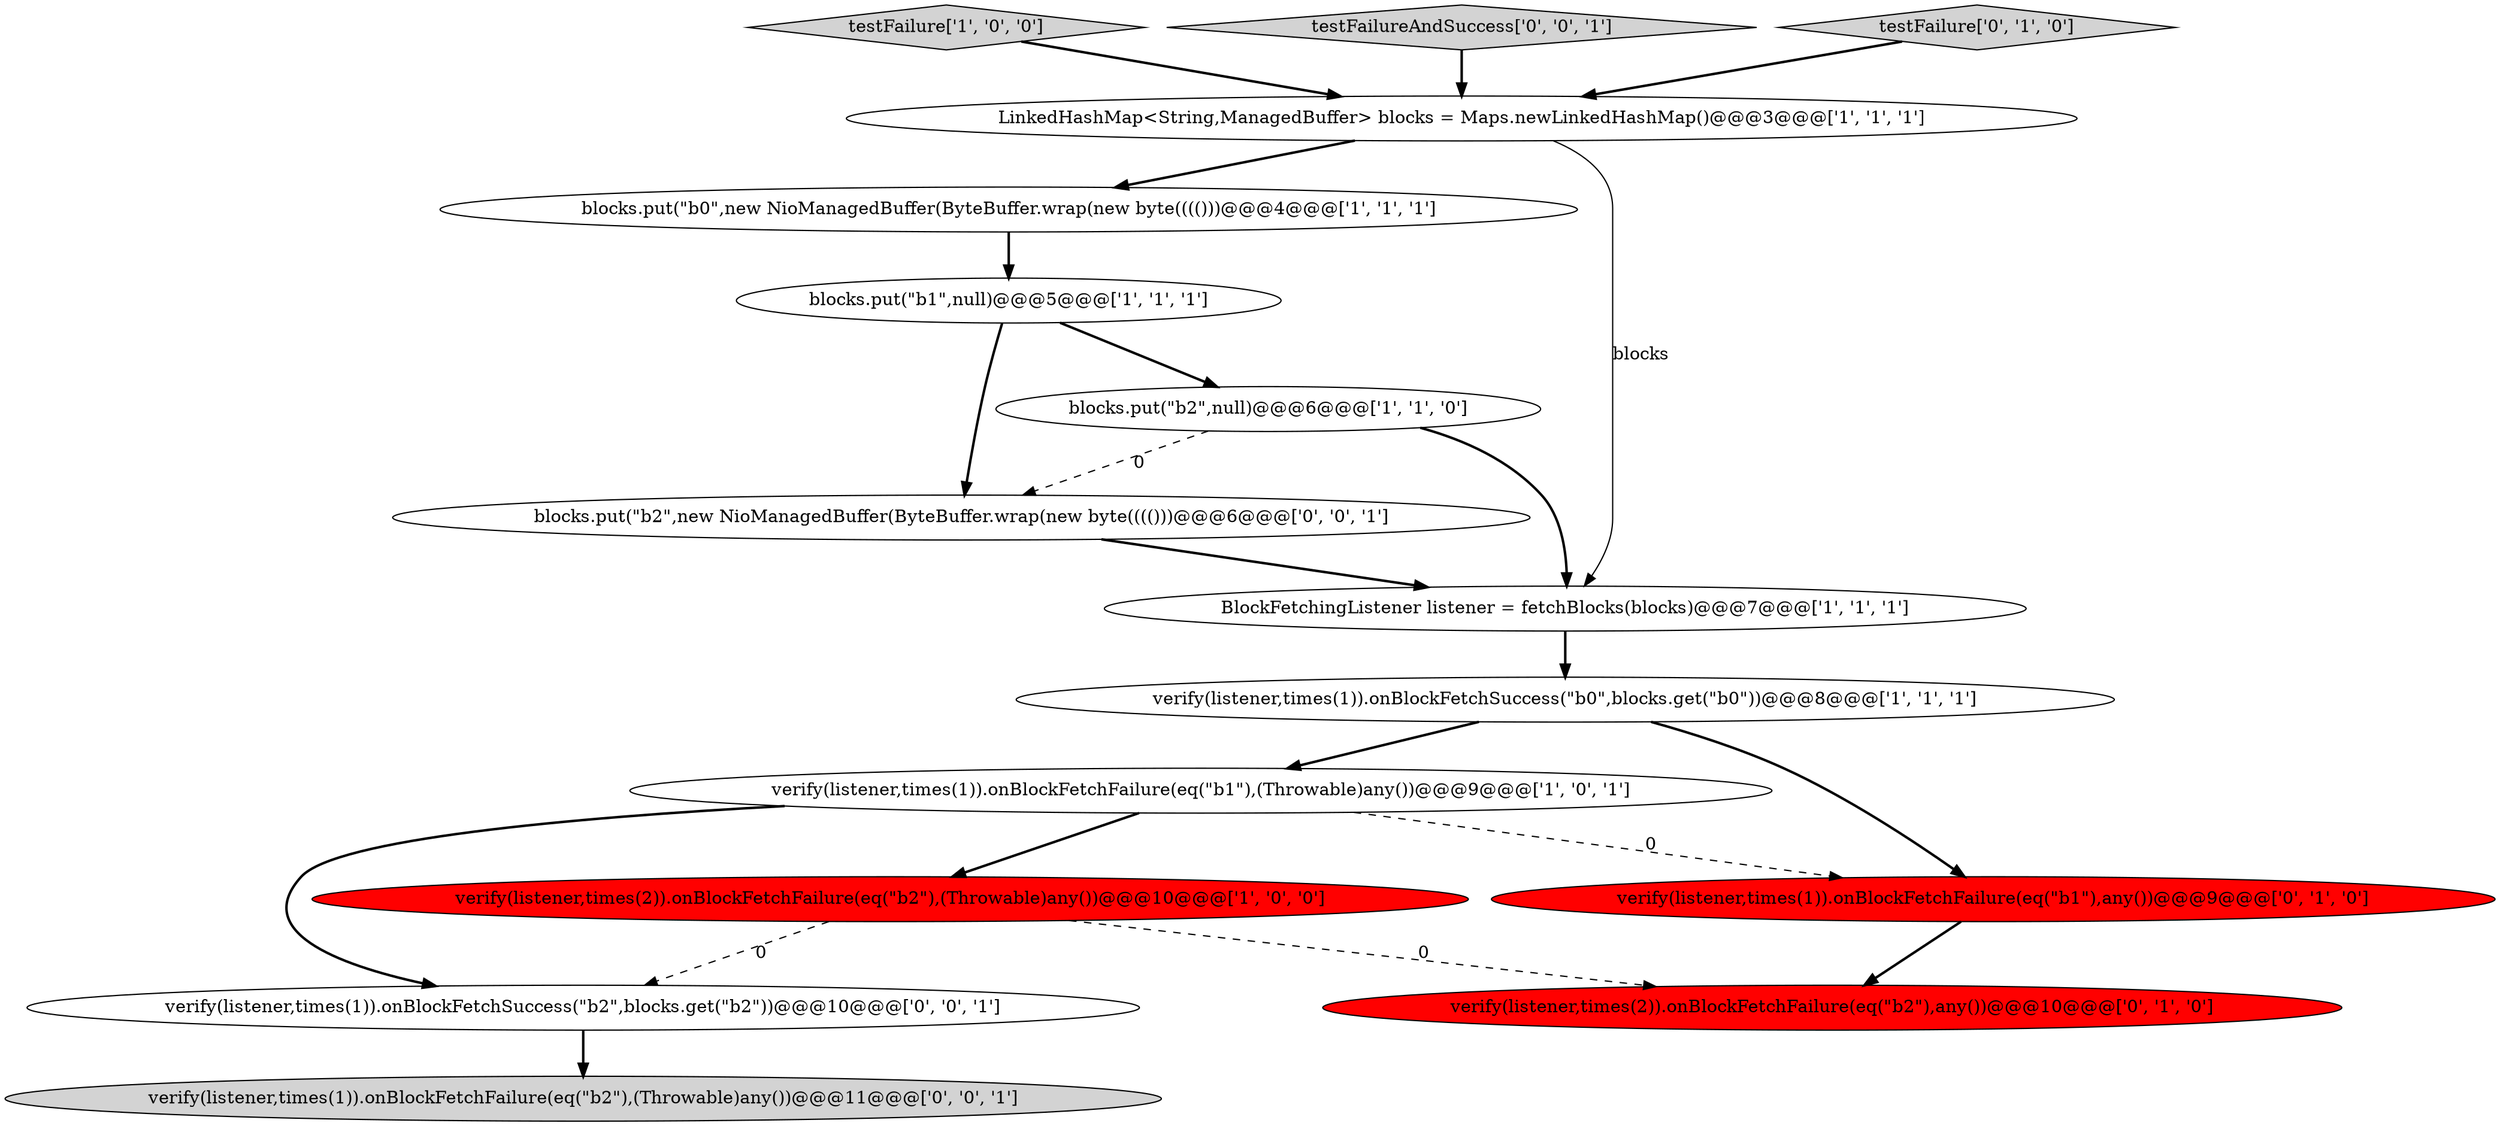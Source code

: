 digraph {
6 [style = filled, label = "verify(listener,times(1)).onBlockFetchSuccess(\"b0\",blocks.get(\"b0\"))@@@8@@@['1', '1', '1']", fillcolor = white, shape = ellipse image = "AAA0AAABBB1BBB"];
4 [style = filled, label = "blocks.put(\"b0\",new NioManagedBuffer(ByteBuffer.wrap(new byte(((()))@@@4@@@['1', '1', '1']", fillcolor = white, shape = ellipse image = "AAA0AAABBB1BBB"];
7 [style = filled, label = "blocks.put(\"b1\",null)@@@5@@@['1', '1', '1']", fillcolor = white, shape = ellipse image = "AAA0AAABBB1BBB"];
8 [style = filled, label = "testFailure['1', '0', '0']", fillcolor = lightgray, shape = diamond image = "AAA0AAABBB1BBB"];
11 [style = filled, label = "verify(listener,times(2)).onBlockFetchFailure(eq(\"b2\"),any())@@@10@@@['0', '1', '0']", fillcolor = red, shape = ellipse image = "AAA1AAABBB2BBB"];
15 [style = filled, label = "blocks.put(\"b2\",new NioManagedBuffer(ByteBuffer.wrap(new byte(((()))@@@6@@@['0', '0', '1']", fillcolor = white, shape = ellipse image = "AAA0AAABBB3BBB"];
14 [style = filled, label = "verify(listener,times(1)).onBlockFetchSuccess(\"b2\",blocks.get(\"b2\"))@@@10@@@['0', '0', '1']", fillcolor = white, shape = ellipse image = "AAA0AAABBB3BBB"];
13 [style = filled, label = "testFailureAndSuccess['0', '0', '1']", fillcolor = lightgray, shape = diamond image = "AAA0AAABBB3BBB"];
2 [style = filled, label = "verify(listener,times(1)).onBlockFetchFailure(eq(\"b1\"),(Throwable)any())@@@9@@@['1', '0', '1']", fillcolor = white, shape = ellipse image = "AAA0AAABBB1BBB"];
0 [style = filled, label = "LinkedHashMap<String,ManagedBuffer> blocks = Maps.newLinkedHashMap()@@@3@@@['1', '1', '1']", fillcolor = white, shape = ellipse image = "AAA0AAABBB1BBB"];
5 [style = filled, label = "verify(listener,times(2)).onBlockFetchFailure(eq(\"b2\"),(Throwable)any())@@@10@@@['1', '0', '0']", fillcolor = red, shape = ellipse image = "AAA1AAABBB1BBB"];
10 [style = filled, label = "testFailure['0', '1', '0']", fillcolor = lightgray, shape = diamond image = "AAA0AAABBB2BBB"];
3 [style = filled, label = "blocks.put(\"b2\",null)@@@6@@@['1', '1', '0']", fillcolor = white, shape = ellipse image = "AAA0AAABBB1BBB"];
12 [style = filled, label = "verify(listener,times(1)).onBlockFetchFailure(eq(\"b2\"),(Throwable)any())@@@11@@@['0', '0', '1']", fillcolor = lightgray, shape = ellipse image = "AAA0AAABBB3BBB"];
1 [style = filled, label = "BlockFetchingListener listener = fetchBlocks(blocks)@@@7@@@['1', '1', '1']", fillcolor = white, shape = ellipse image = "AAA0AAABBB1BBB"];
9 [style = filled, label = "verify(listener,times(1)).onBlockFetchFailure(eq(\"b1\"),any())@@@9@@@['0', '1', '0']", fillcolor = red, shape = ellipse image = "AAA1AAABBB2BBB"];
2->5 [style = bold, label=""];
5->14 [style = dashed, label="0"];
9->11 [style = bold, label=""];
3->1 [style = bold, label=""];
7->3 [style = bold, label=""];
4->7 [style = bold, label=""];
6->2 [style = bold, label=""];
8->0 [style = bold, label=""];
1->6 [style = bold, label=""];
5->11 [style = dashed, label="0"];
0->4 [style = bold, label=""];
0->1 [style = solid, label="blocks"];
2->9 [style = dashed, label="0"];
14->12 [style = bold, label=""];
2->14 [style = bold, label=""];
10->0 [style = bold, label=""];
3->15 [style = dashed, label="0"];
7->15 [style = bold, label=""];
6->9 [style = bold, label=""];
13->0 [style = bold, label=""];
15->1 [style = bold, label=""];
}
